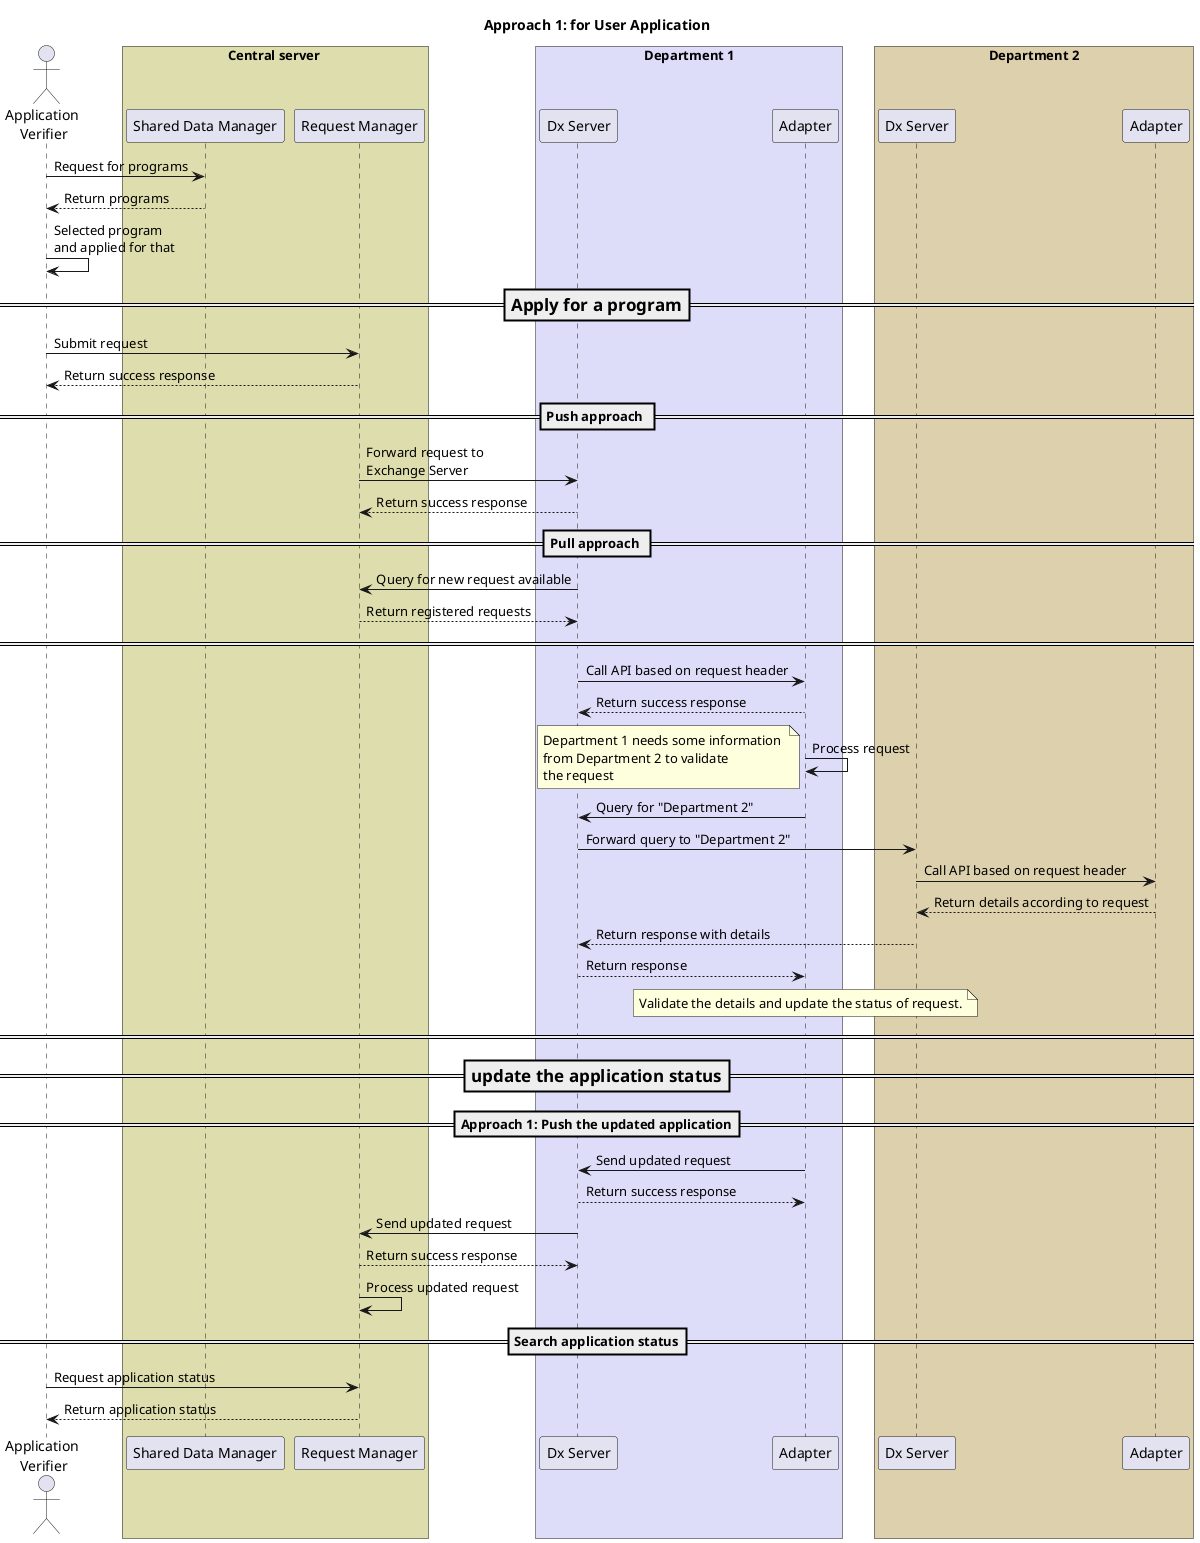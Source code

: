 @startuml
'https://plantuml.com/sequence-diagram
title "Approach 1: for User Application"
'autonumber
actor user as "Application \nVerifier" order 0
box Central server #ddddad
participant sharedDataManager as "Shared Data Manager" order 1
participant RequestManager as "Request Manager" order 2
end box
box "Department 1" #ddddfa
participant DxServer1 as "Dx Server" order 3
participant AdapterDept1 as "Adapter" order 4
end box

box "Department 2" #ddd0ad
participant DxServer2 as "Dx Server" order 5
participant AdapterDept2 as "Adapter" order 6
end box

user -> sharedDataManager: Request for programs
sharedDataManager --> user: Return programs

user -> user: Selected program \nand applied for that
===Apply for a program==
user -> RequestManager: Submit request
RequestManager --> user: Return success response

== Push approach ==
RequestManager -> DxServer1: Forward request to \nExchange Server
DxServer1 --> RequestManager: Return success response

== Pull approach ==
DxServer1 ->RequestManager : Query for new request available
DxServer1 <-- RequestManager: Return registered requests
====

DxServer1 -> AdapterDept1: Call API based on request header
AdapterDept1 --> DxServer1: Return success response

AdapterDept1 -> AdapterDept1: Process request
note left: Department 1 needs some information \nfrom Department 2 to validate \nthe request
AdapterDept1 -> DxServer1: Query for "Department 2"

DxServer1 -> DxServer2: Forward query to "Department 2"
DxServer2 -> AdapterDept2: Call API based on request header
AdapterDept2 --> DxServer2: Return details according to request

DxServer2 --> DxServer1: Return response with details
DxServer1 --> AdapterDept1: Return response
note over AdapterDept1: Validate the details and update the status of request.
====

===update the application status==
==Approach 1: Push the updated application==
AdapterDept1 -> DxServer1: Send updated request
DxServer1 --> AdapterDept1: Return success response
DxServer1 -> RequestManager: Send updated request
RequestManager --> DxServer1: Return success response
RequestManager -> RequestManager: Process updated request

==Search application status==
user -> RequestManager: Request application status
RequestManager --> user: Return application status



@enduml